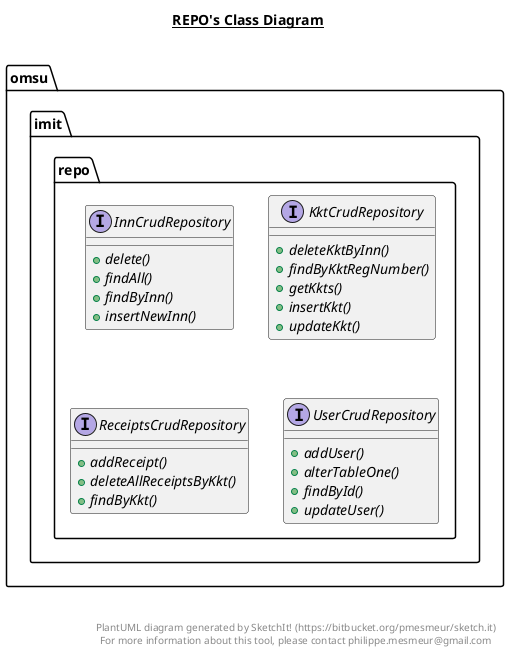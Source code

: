 @startuml

title __REPO's Class Diagram__\n

  namespace omsu.imit {
    namespace repo {
      interface omsu.imit.repo.InnCrudRepository {
          {abstract} + delete()
          {abstract} + findAll()
          {abstract} + findByInn()
          {abstract} + insertNewInn()
      }
    }
  }
  

  namespace omsu.imit {
    namespace repo {
      interface omsu.imit.repo.KktCrudRepository {
          {abstract} + deleteKktByInn()
          {abstract} + findByKktRegNumber()
          {abstract} + getKkts()
          {abstract} + insertKkt()
          {abstract} + updateKkt()
      }
    }
  }
  

  namespace omsu.imit {
    namespace repo {
      interface omsu.imit.repo.ReceiptsCrudRepository {
          {abstract} + addReceipt()
          {abstract} + deleteAllReceiptsByKkt()
          {abstract} + findByKkt()
      }
    }
  }
  

  namespace omsu.imit {
    namespace repo {
      interface omsu.imit.repo.UserCrudRepository {
          {abstract} + addUser()
          {abstract} + alterTableOne()
          {abstract} + findById()
          {abstract} + updateUser()
      }
    }
  }
  



right footer


PlantUML diagram generated by SketchIt! (https://bitbucket.org/pmesmeur/sketch.it)
For more information about this tool, please contact philippe.mesmeur@gmail.com
endfooter

@enduml
